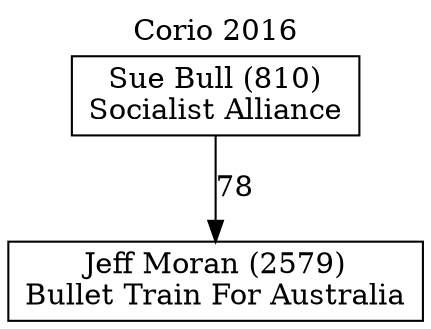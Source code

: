 // House preference flow
digraph "Jeff Moran (2579)_Corio_2016" {
	graph [label="Corio 2016" labelloc=t mclimit=10]
	node [shape=box]
	"Jeff Moran (2579)" [label="Jeff Moran (2579)
Bullet Train For Australia"]
	"Sue Bull (810)" [label="Sue Bull (810)
Socialist Alliance"]
	"Sue Bull (810)" -> "Jeff Moran (2579)" [label=78]
}
